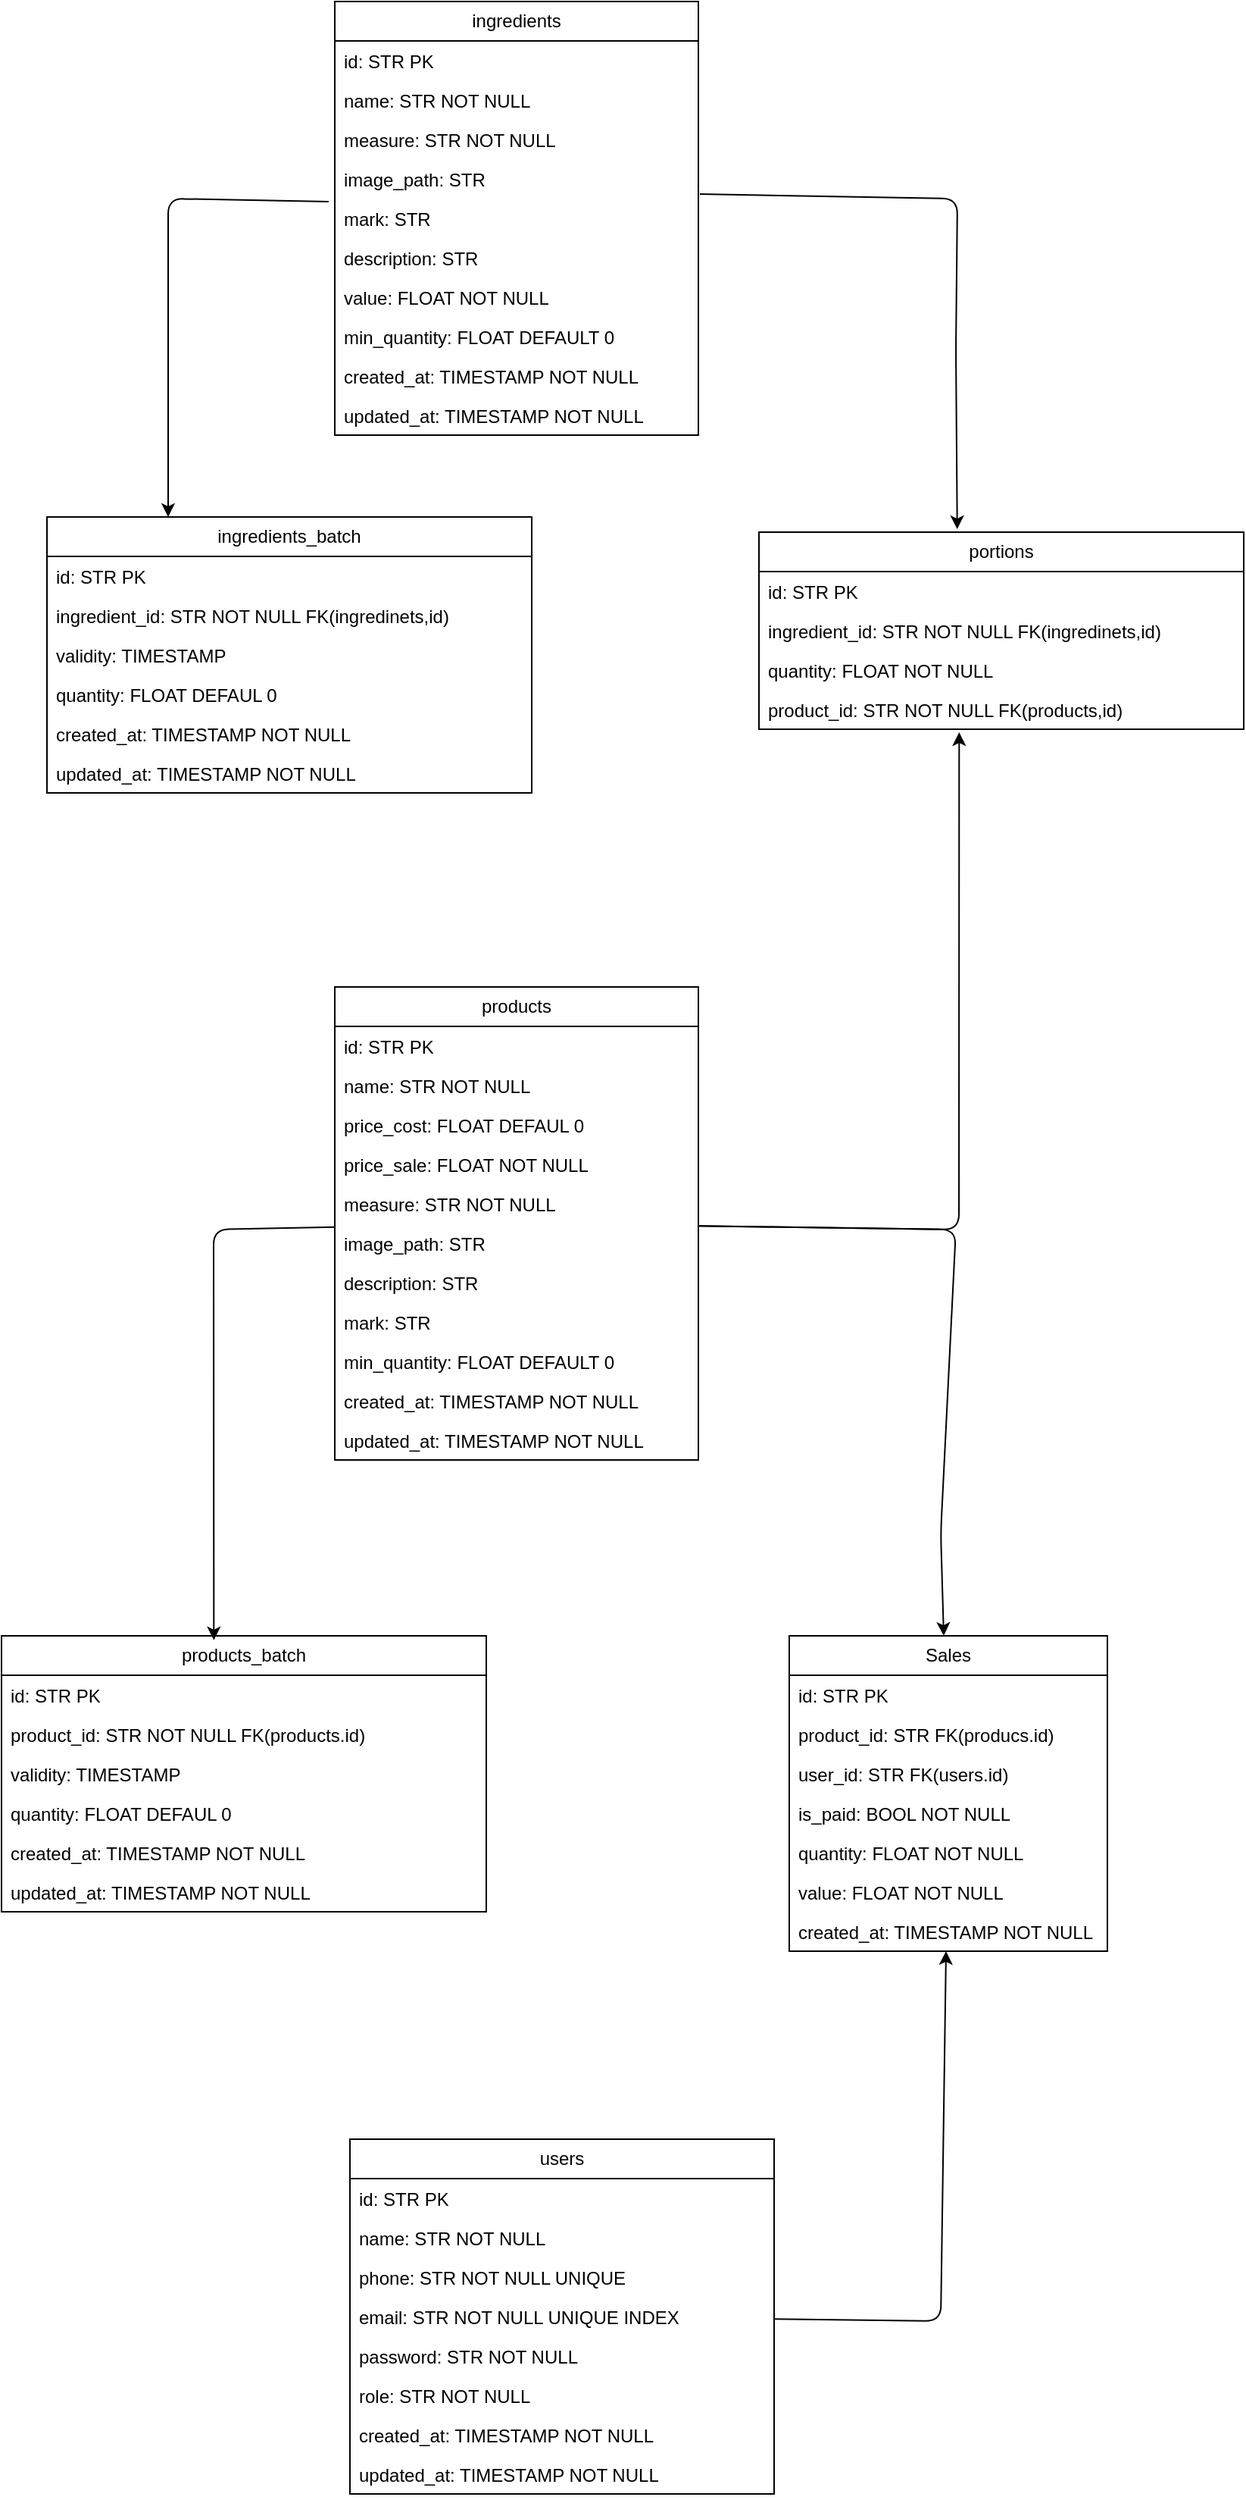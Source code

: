 <mxfile>
    <diagram id="tOFrIx3XNo2UGzEPJhCc" name="der">
        <mxGraphModel dx="1858" dy="729" grid="1" gridSize="10" guides="1" tooltips="1" connect="1" arrows="1" fold="1" page="1" pageScale="1" pageWidth="850" pageHeight="1100" math="0" shadow="0">
            <root>
                <mxCell id="0"/>
                <mxCell id="1" parent="0"/>
                <mxCell id="73" style="edgeStyle=none;html=1;" edge="1" parent="1" source="2" target="64">
                    <mxGeometry relative="1" as="geometry">
                        <Array as="points">
                            <mxPoint x="640" y="1920"/>
                        </Array>
                    </mxGeometry>
                </mxCell>
                <mxCell id="2" value="users" style="swimlane;fontStyle=0;childLayout=stackLayout;horizontal=1;startSize=26;fillColor=none;horizontalStack=0;resizeParent=1;resizeParentMax=0;resizeLast=0;collapsible=1;marginBottom=0;whiteSpace=wrap;html=1;" parent="1" vertex="1">
                    <mxGeometry x="250" y="1800" width="280" height="234" as="geometry"/>
                </mxCell>
                <mxCell id="3" value="id: STR PK" style="text;strokeColor=none;fillColor=none;align=left;verticalAlign=top;spacingLeft=4;spacingRight=4;overflow=hidden;rotatable=0;points=[[0,0.5],[1,0.5]];portConstraint=eastwest;whiteSpace=wrap;html=1;" parent="2" vertex="1">
                    <mxGeometry y="26" width="280" height="26" as="geometry"/>
                </mxCell>
                <mxCell id="4" value="name: STR NOT NULL" style="text;strokeColor=none;fillColor=none;align=left;verticalAlign=top;spacingLeft=4;spacingRight=4;overflow=hidden;rotatable=0;points=[[0,0.5],[1,0.5]];portConstraint=eastwest;whiteSpace=wrap;html=1;" parent="2" vertex="1">
                    <mxGeometry y="52" width="280" height="26" as="geometry"/>
                </mxCell>
                <mxCell id="5" value="phone: STR NOT NULL UNIQUE" style="text;strokeColor=none;fillColor=none;align=left;verticalAlign=top;spacingLeft=4;spacingRight=4;overflow=hidden;rotatable=0;points=[[0,0.5],[1,0.5]];portConstraint=eastwest;whiteSpace=wrap;html=1;" parent="2" vertex="1">
                    <mxGeometry y="78" width="280" height="26" as="geometry"/>
                </mxCell>
                <mxCell id="6" value="email: STR NOT NULL UNIQUE INDEX" style="text;strokeColor=none;fillColor=none;align=left;verticalAlign=top;spacingLeft=4;spacingRight=4;overflow=hidden;rotatable=0;points=[[0,0.5],[1,0.5]];portConstraint=eastwest;whiteSpace=wrap;html=1;" parent="2" vertex="1">
                    <mxGeometry y="104" width="280" height="26" as="geometry"/>
                </mxCell>
                <mxCell id="8" value="password: STR NOT NULL" style="text;strokeColor=none;fillColor=none;align=left;verticalAlign=top;spacingLeft=4;spacingRight=4;overflow=hidden;rotatable=0;points=[[0,0.5],[1,0.5]];portConstraint=eastwest;whiteSpace=wrap;html=1;" parent="2" vertex="1">
                    <mxGeometry y="130" width="280" height="26" as="geometry"/>
                </mxCell>
                <mxCell id="9" value="role: STR NOT NULL" style="text;strokeColor=none;fillColor=none;align=left;verticalAlign=top;spacingLeft=4;spacingRight=4;overflow=hidden;rotatable=0;points=[[0,0.5],[1,0.5]];portConstraint=eastwest;whiteSpace=wrap;html=1;" parent="2" vertex="1">
                    <mxGeometry y="156" width="280" height="26" as="geometry"/>
                </mxCell>
                <mxCell id="7" value="created_at: TIMESTAMP NOT NULL" style="text;strokeColor=none;fillColor=none;align=left;verticalAlign=top;spacingLeft=4;spacingRight=4;overflow=hidden;rotatable=0;points=[[0,0.5],[1,0.5]];portConstraint=eastwest;whiteSpace=wrap;html=1;" parent="2" vertex="1">
                    <mxGeometry y="182" width="280" height="26" as="geometry"/>
                </mxCell>
                <mxCell id="11" value="updated_at: TIMESTAMP NOT NULL" style="text;strokeColor=none;fillColor=none;align=left;verticalAlign=top;spacingLeft=4;spacingRight=4;overflow=hidden;rotatable=0;points=[[0,0.5],[1,0.5]];portConstraint=eastwest;whiteSpace=wrap;html=1;" parent="2" vertex="1">
                    <mxGeometry y="208" width="280" height="26" as="geometry"/>
                </mxCell>
                <mxCell id="41" style="edgeStyle=none;html=1;exitX=-0.017;exitY=0.077;exitDx=0;exitDy=0;exitPerimeter=0;entryX=0.25;entryY=0;entryDx=0;entryDy=0;" parent="1" source="17" target="23" edge="1">
                    <mxGeometry relative="1" as="geometry">
                        <mxPoint x="130" y="720" as="targetPoint"/>
                        <Array as="points">
                            <mxPoint x="130" y="520"/>
                        </Array>
                    </mxGeometry>
                </mxCell>
                <mxCell id="12" value="ingredients" style="swimlane;fontStyle=0;childLayout=stackLayout;horizontal=1;startSize=26;fillColor=none;horizontalStack=0;resizeParent=1;resizeParentMax=0;resizeLast=0;collapsible=1;marginBottom=0;whiteSpace=wrap;html=1;" parent="1" vertex="1">
                    <mxGeometry x="240" y="390" width="240" height="286" as="geometry"/>
                </mxCell>
                <mxCell id="13" value="id: STR PK" style="text;strokeColor=none;fillColor=none;align=left;verticalAlign=top;spacingLeft=4;spacingRight=4;overflow=hidden;rotatable=0;points=[[0,0.5],[1,0.5]];portConstraint=eastwest;whiteSpace=wrap;html=1;" parent="12" vertex="1">
                    <mxGeometry y="26" width="240" height="26" as="geometry"/>
                </mxCell>
                <mxCell id="14" value="name: STR NOT NULL" style="text;strokeColor=none;fillColor=none;align=left;verticalAlign=top;spacingLeft=4;spacingRight=4;overflow=hidden;rotatable=0;points=[[0,0.5],[1,0.5]];portConstraint=eastwest;whiteSpace=wrap;html=1;" parent="12" vertex="1">
                    <mxGeometry y="52" width="240" height="26" as="geometry"/>
                </mxCell>
                <mxCell id="15" value="measure: STR NOT NULL" style="text;strokeColor=none;fillColor=none;align=left;verticalAlign=top;spacingLeft=4;spacingRight=4;overflow=hidden;rotatable=0;points=[[0,0.5],[1,0.5]];portConstraint=eastwest;whiteSpace=wrap;html=1;" parent="12" vertex="1">
                    <mxGeometry y="78" width="240" height="26" as="geometry"/>
                </mxCell>
                <mxCell id="16" value="image_path: STR" style="text;strokeColor=none;fillColor=none;align=left;verticalAlign=top;spacingLeft=4;spacingRight=4;overflow=hidden;rotatable=0;points=[[0,0.5],[1,0.5]];portConstraint=eastwest;whiteSpace=wrap;html=1;" parent="12" vertex="1">
                    <mxGeometry y="104" width="240" height="26" as="geometry"/>
                </mxCell>
                <mxCell id="17" value="mark: STR" style="text;strokeColor=none;fillColor=none;align=left;verticalAlign=top;spacingLeft=4;spacingRight=4;overflow=hidden;rotatable=0;points=[[0,0.5],[1,0.5]];portConstraint=eastwest;whiteSpace=wrap;html=1;" parent="12" vertex="1">
                    <mxGeometry y="130" width="240" height="26" as="geometry"/>
                </mxCell>
                <mxCell id="18" value="description: STR" style="text;strokeColor=none;fillColor=none;align=left;verticalAlign=top;spacingLeft=4;spacingRight=4;overflow=hidden;rotatable=0;points=[[0,0.5],[1,0.5]];portConstraint=eastwest;whiteSpace=wrap;html=1;" parent="12" vertex="1">
                    <mxGeometry y="156" width="240" height="26" as="geometry"/>
                </mxCell>
                <mxCell id="19" value="value: FLOAT NOT NULL" style="text;strokeColor=none;fillColor=none;align=left;verticalAlign=top;spacingLeft=4;spacingRight=4;overflow=hidden;rotatable=0;points=[[0,0.5],[1,0.5]];portConstraint=eastwest;whiteSpace=wrap;html=1;" parent="12" vertex="1">
                    <mxGeometry y="182" width="240" height="26" as="geometry"/>
                </mxCell>
                <mxCell id="20" value="min_quantity: FLOAT DEFAULT 0" style="text;strokeColor=none;fillColor=none;align=left;verticalAlign=top;spacingLeft=4;spacingRight=4;overflow=hidden;rotatable=0;points=[[0,0.5],[1,0.5]];portConstraint=eastwest;whiteSpace=wrap;html=1;" parent="12" vertex="1">
                    <mxGeometry y="208" width="240" height="26" as="geometry"/>
                </mxCell>
                <mxCell id="21" value="created_at: TIMESTAMP NOT NULL" style="text;strokeColor=none;fillColor=none;align=left;verticalAlign=top;spacingLeft=4;spacingRight=4;overflow=hidden;rotatable=0;points=[[0,0.5],[1,0.5]];portConstraint=eastwest;whiteSpace=wrap;html=1;" parent="12" vertex="1">
                    <mxGeometry y="234" width="240" height="26" as="geometry"/>
                </mxCell>
                <mxCell id="22" value="updated_at: TIMESTAMP NOT NULL" style="text;strokeColor=none;fillColor=none;align=left;verticalAlign=top;spacingLeft=4;spacingRight=4;overflow=hidden;rotatable=0;points=[[0,0.5],[1,0.5]];portConstraint=eastwest;whiteSpace=wrap;html=1;" parent="12" vertex="1">
                    <mxGeometry y="260" width="240" height="26" as="geometry"/>
                </mxCell>
                <mxCell id="23" value="ingredients_batch" style="swimlane;fontStyle=0;childLayout=stackLayout;horizontal=1;startSize=26;fillColor=none;horizontalStack=0;resizeParent=1;resizeParentMax=0;resizeLast=0;collapsible=1;marginBottom=0;whiteSpace=wrap;html=1;" parent="1" vertex="1">
                    <mxGeometry x="50" y="730" width="320" height="182" as="geometry"/>
                </mxCell>
                <mxCell id="24" value="id: STR PK" style="text;strokeColor=none;fillColor=none;align=left;verticalAlign=top;spacingLeft=4;spacingRight=4;overflow=hidden;rotatable=0;points=[[0,0.5],[1,0.5]];portConstraint=eastwest;whiteSpace=wrap;html=1;" parent="23" vertex="1">
                    <mxGeometry y="26" width="320" height="26" as="geometry"/>
                </mxCell>
                <mxCell id="25" value="ingredient_id: STR NOT NULL FK(ingredinets,id)" style="text;strokeColor=none;fillColor=none;align=left;verticalAlign=top;spacingLeft=4;spacingRight=4;overflow=hidden;rotatable=0;points=[[0,0.5],[1,0.5]];portConstraint=eastwest;whiteSpace=wrap;html=1;" parent="23" vertex="1">
                    <mxGeometry y="52" width="320" height="26" as="geometry"/>
                </mxCell>
                <mxCell id="26" value="validity: TIMESTAMP" style="text;strokeColor=none;fillColor=none;align=left;verticalAlign=top;spacingLeft=4;spacingRight=4;overflow=hidden;rotatable=0;points=[[0,0.5],[1,0.5]];portConstraint=eastwest;whiteSpace=wrap;html=1;" parent="23" vertex="1">
                    <mxGeometry y="78" width="320" height="26" as="geometry"/>
                </mxCell>
                <mxCell id="27" value="quantity: FLOAT DEFAUL 0" style="text;strokeColor=none;fillColor=none;align=left;verticalAlign=top;spacingLeft=4;spacingRight=4;overflow=hidden;rotatable=0;points=[[0,0.5],[1,0.5]];portConstraint=eastwest;whiteSpace=wrap;html=1;" parent="23" vertex="1">
                    <mxGeometry y="104" width="320" height="26" as="geometry"/>
                </mxCell>
                <mxCell id="31" value="created_at: TIMESTAMP NOT NULL" style="text;strokeColor=none;fillColor=none;align=left;verticalAlign=top;spacingLeft=4;spacingRight=4;overflow=hidden;rotatable=0;points=[[0,0.5],[1,0.5]];portConstraint=eastwest;whiteSpace=wrap;html=1;" parent="23" vertex="1">
                    <mxGeometry y="130" width="320" height="26" as="geometry"/>
                </mxCell>
                <mxCell id="33" value="updated_at: TIMESTAMP NOT NULL" style="text;strokeColor=none;fillColor=none;align=left;verticalAlign=top;spacingLeft=4;spacingRight=4;overflow=hidden;rotatable=0;points=[[0,0.5],[1,0.5]];portConstraint=eastwest;whiteSpace=wrap;html=1;" parent="23" vertex="1">
                    <mxGeometry y="156" width="320" height="26" as="geometry"/>
                </mxCell>
                <mxCell id="34" value="portions" style="swimlane;fontStyle=0;childLayout=stackLayout;horizontal=1;startSize=26;fillColor=none;horizontalStack=0;resizeParent=1;resizeParentMax=0;resizeLast=0;collapsible=1;marginBottom=0;whiteSpace=wrap;html=1;" parent="1" vertex="1">
                    <mxGeometry x="520" y="740" width="320" height="130" as="geometry"/>
                </mxCell>
                <mxCell id="35" value="id: STR PK" style="text;strokeColor=none;fillColor=none;align=left;verticalAlign=top;spacingLeft=4;spacingRight=4;overflow=hidden;rotatable=0;points=[[0,0.5],[1,0.5]];portConstraint=eastwest;whiteSpace=wrap;html=1;" parent="34" vertex="1">
                    <mxGeometry y="26" width="320" height="26" as="geometry"/>
                </mxCell>
                <mxCell id="36" value="ingredient_id: STR NOT NULL FK(ingredinets,id)" style="text;strokeColor=none;fillColor=none;align=left;verticalAlign=top;spacingLeft=4;spacingRight=4;overflow=hidden;rotatable=0;points=[[0,0.5],[1,0.5]];portConstraint=eastwest;whiteSpace=wrap;html=1;" parent="34" vertex="1">
                    <mxGeometry y="52" width="320" height="26" as="geometry"/>
                </mxCell>
                <mxCell id="38" value="quantity: FLOAT NOT NULL" style="text;strokeColor=none;fillColor=none;align=left;verticalAlign=top;spacingLeft=4;spacingRight=4;overflow=hidden;rotatable=0;points=[[0,0.5],[1,0.5]];portConstraint=eastwest;whiteSpace=wrap;html=1;" parent="34" vertex="1">
                    <mxGeometry y="78" width="320" height="26" as="geometry"/>
                </mxCell>
                <mxCell id="39" value="product_id: STR NOT NULL FK(products,id)" style="text;strokeColor=none;fillColor=none;align=left;verticalAlign=top;spacingLeft=4;spacingRight=4;overflow=hidden;rotatable=0;points=[[0,0.5],[1,0.5]];portConstraint=eastwest;whiteSpace=wrap;html=1;" parent="34" vertex="1">
                    <mxGeometry y="104" width="320" height="26" as="geometry"/>
                </mxCell>
                <mxCell id="42" style="edgeStyle=none;html=1;entryX=0.409;entryY=-0.015;entryDx=0;entryDy=0;entryPerimeter=0;exitX=1.004;exitY=-0.115;exitDx=0;exitDy=0;exitPerimeter=0;" parent="1" source="17" target="34" edge="1">
                    <mxGeometry relative="1" as="geometry">
                        <Array as="points">
                            <mxPoint x="651" y="520"/>
                            <mxPoint x="650" y="620"/>
                        </Array>
                    </mxGeometry>
                </mxCell>
                <mxCell id="55" style="edgeStyle=none;html=1;entryX=0.413;entryY=1.077;entryDx=0;entryDy=0;entryPerimeter=0;" parent="1" source="43" target="39" edge="1">
                    <mxGeometry relative="1" as="geometry">
                        <Array as="points">
                            <mxPoint x="652" y="1200"/>
                        </Array>
                    </mxGeometry>
                </mxCell>
                <mxCell id="Q73jBYU7soGWTlw5ycO3-63" style="edgeStyle=none;html=1;entryX=0.438;entryY=0.016;entryDx=0;entryDy=0;entryPerimeter=0;" parent="1" source="43" target="56" edge="1">
                    <mxGeometry relative="1" as="geometry">
                        <Array as="points">
                            <mxPoint x="160" y="1200"/>
                        </Array>
                    </mxGeometry>
                </mxCell>
                <mxCell id="72" style="edgeStyle=none;html=1;" edge="1" parent="1" source="43" target="64">
                    <mxGeometry relative="1" as="geometry">
                        <Array as="points">
                            <mxPoint x="650" y="1200"/>
                            <mxPoint x="640" y="1400"/>
                        </Array>
                    </mxGeometry>
                </mxCell>
                <mxCell id="43" value="products" style="swimlane;fontStyle=0;childLayout=stackLayout;horizontal=1;startSize=26;fillColor=none;horizontalStack=0;resizeParent=1;resizeParentMax=0;resizeLast=0;collapsible=1;marginBottom=0;whiteSpace=wrap;html=1;" parent="1" vertex="1">
                    <mxGeometry x="240" y="1040" width="240" height="312" as="geometry"/>
                </mxCell>
                <mxCell id="44" value="id: STR PK" style="text;strokeColor=none;fillColor=none;align=left;verticalAlign=top;spacingLeft=4;spacingRight=4;overflow=hidden;rotatable=0;points=[[0,0.5],[1,0.5]];portConstraint=eastwest;whiteSpace=wrap;html=1;" parent="43" vertex="1">
                    <mxGeometry y="26" width="240" height="26" as="geometry"/>
                </mxCell>
                <mxCell id="45" value="name: STR NOT NULL" style="text;strokeColor=none;fillColor=none;align=left;verticalAlign=top;spacingLeft=4;spacingRight=4;overflow=hidden;rotatable=0;points=[[0,0.5],[1,0.5]];portConstraint=eastwest;whiteSpace=wrap;html=1;" parent="43" vertex="1">
                    <mxGeometry y="52" width="240" height="26" as="geometry"/>
                </mxCell>
                <mxCell id="46" value="price_cost: FLOAT DEFAUL 0" style="text;strokeColor=none;fillColor=none;align=left;verticalAlign=top;spacingLeft=4;spacingRight=4;overflow=hidden;rotatable=0;points=[[0,0.5],[1,0.5]];portConstraint=eastwest;whiteSpace=wrap;html=1;" parent="43" vertex="1">
                    <mxGeometry y="78" width="240" height="26" as="geometry"/>
                </mxCell>
                <mxCell id="50" value="price_sale: FLOAT NOT NULL" style="text;strokeColor=none;fillColor=none;align=left;verticalAlign=top;spacingLeft=4;spacingRight=4;overflow=hidden;rotatable=0;points=[[0,0.5],[1,0.5]];portConstraint=eastwest;whiteSpace=wrap;html=1;" parent="43" vertex="1">
                    <mxGeometry y="104" width="240" height="26" as="geometry"/>
                </mxCell>
                <mxCell id="48" value="measure: STR NOT NULL" style="text;strokeColor=none;fillColor=none;align=left;verticalAlign=top;spacingLeft=4;spacingRight=4;overflow=hidden;rotatable=0;points=[[0,0.5],[1,0.5]];portConstraint=eastwest;whiteSpace=wrap;html=1;" parent="43" vertex="1">
                    <mxGeometry y="130" width="240" height="26" as="geometry"/>
                </mxCell>
                <mxCell id="47" value="image_path: STR" style="text;strokeColor=none;fillColor=none;align=left;verticalAlign=top;spacingLeft=4;spacingRight=4;overflow=hidden;rotatable=0;points=[[0,0.5],[1,0.5]];portConstraint=eastwest;whiteSpace=wrap;html=1;" parent="43" vertex="1">
                    <mxGeometry y="156" width="240" height="26" as="geometry"/>
                </mxCell>
                <mxCell id="49" value="description: STR" style="text;strokeColor=none;fillColor=none;align=left;verticalAlign=top;spacingLeft=4;spacingRight=4;overflow=hidden;rotatable=0;points=[[0,0.5],[1,0.5]];portConstraint=eastwest;whiteSpace=wrap;html=1;" parent="43" vertex="1">
                    <mxGeometry y="182" width="240" height="26" as="geometry"/>
                </mxCell>
                <mxCell id="54" value="mark: STR" style="text;strokeColor=none;fillColor=none;align=left;verticalAlign=top;spacingLeft=4;spacingRight=4;overflow=hidden;rotatable=0;points=[[0,0.5],[1,0.5]];portConstraint=eastwest;whiteSpace=wrap;html=1;" parent="43" vertex="1">
                    <mxGeometry y="208" width="240" height="26" as="geometry"/>
                </mxCell>
                <mxCell id="51" value="min_quantity: FLOAT DEFAULT 0" style="text;strokeColor=none;fillColor=none;align=left;verticalAlign=top;spacingLeft=4;spacingRight=4;overflow=hidden;rotatable=0;points=[[0,0.5],[1,0.5]];portConstraint=eastwest;whiteSpace=wrap;html=1;" parent="43" vertex="1">
                    <mxGeometry y="234" width="240" height="26" as="geometry"/>
                </mxCell>
                <mxCell id="52" value="created_at: TIMESTAMP NOT NULL" style="text;strokeColor=none;fillColor=none;align=left;verticalAlign=top;spacingLeft=4;spacingRight=4;overflow=hidden;rotatable=0;points=[[0,0.5],[1,0.5]];portConstraint=eastwest;whiteSpace=wrap;html=1;" parent="43" vertex="1">
                    <mxGeometry y="260" width="240" height="26" as="geometry"/>
                </mxCell>
                <mxCell id="53" value="updated_at: TIMESTAMP NOT NULL" style="text;strokeColor=none;fillColor=none;align=left;verticalAlign=top;spacingLeft=4;spacingRight=4;overflow=hidden;rotatable=0;points=[[0,0.5],[1,0.5]];portConstraint=eastwest;whiteSpace=wrap;html=1;" parent="43" vertex="1">
                    <mxGeometry y="286" width="240" height="26" as="geometry"/>
                </mxCell>
                <mxCell id="56" value="products_batch" style="swimlane;fontStyle=0;childLayout=stackLayout;horizontal=1;startSize=26;fillColor=none;horizontalStack=0;resizeParent=1;resizeParentMax=0;resizeLast=0;collapsible=1;marginBottom=0;whiteSpace=wrap;html=1;" parent="1" vertex="1">
                    <mxGeometry x="20" y="1468" width="320" height="182" as="geometry"/>
                </mxCell>
                <mxCell id="57" value="id: STR PK" style="text;strokeColor=none;fillColor=none;align=left;verticalAlign=top;spacingLeft=4;spacingRight=4;overflow=hidden;rotatable=0;points=[[0,0.5],[1,0.5]];portConstraint=eastwest;whiteSpace=wrap;html=1;" parent="56" vertex="1">
                    <mxGeometry y="26" width="320" height="26" as="geometry"/>
                </mxCell>
                <mxCell id="58" value="product_id: STR NOT NULL FK(products.id)" style="text;strokeColor=none;fillColor=none;align=left;verticalAlign=top;spacingLeft=4;spacingRight=4;overflow=hidden;rotatable=0;points=[[0,0.5],[1,0.5]];portConstraint=eastwest;whiteSpace=wrap;html=1;" parent="56" vertex="1">
                    <mxGeometry y="52" width="320" height="26" as="geometry"/>
                </mxCell>
                <mxCell id="59" value="validity: TIMESTAMP" style="text;strokeColor=none;fillColor=none;align=left;verticalAlign=top;spacingLeft=4;spacingRight=4;overflow=hidden;rotatable=0;points=[[0,0.5],[1,0.5]];portConstraint=eastwest;whiteSpace=wrap;html=1;" parent="56" vertex="1">
                    <mxGeometry y="78" width="320" height="26" as="geometry"/>
                </mxCell>
                <mxCell id="60" value="quantity: FLOAT DEFAUL 0" style="text;strokeColor=none;fillColor=none;align=left;verticalAlign=top;spacingLeft=4;spacingRight=4;overflow=hidden;rotatable=0;points=[[0,0.5],[1,0.5]];portConstraint=eastwest;whiteSpace=wrap;html=1;" parent="56" vertex="1">
                    <mxGeometry y="104" width="320" height="26" as="geometry"/>
                </mxCell>
                <mxCell id="62" value="created_at: TIMESTAMP NOT NULL" style="text;strokeColor=none;fillColor=none;align=left;verticalAlign=top;spacingLeft=4;spacingRight=4;overflow=hidden;rotatable=0;points=[[0,0.5],[1,0.5]];portConstraint=eastwest;whiteSpace=wrap;html=1;" parent="56" vertex="1">
                    <mxGeometry y="130" width="320" height="26" as="geometry"/>
                </mxCell>
                <mxCell id="63" value="updated_at: TIMESTAMP NOT NULL" style="text;strokeColor=none;fillColor=none;align=left;verticalAlign=top;spacingLeft=4;spacingRight=4;overflow=hidden;rotatable=0;points=[[0,0.5],[1,0.5]];portConstraint=eastwest;whiteSpace=wrap;html=1;" parent="56" vertex="1">
                    <mxGeometry y="156" width="320" height="26" as="geometry"/>
                </mxCell>
                <mxCell id="64" value="Sales" style="swimlane;fontStyle=0;childLayout=stackLayout;horizontal=1;startSize=26;fillColor=none;horizontalStack=0;resizeParent=1;resizeParentMax=0;resizeLast=0;collapsible=1;marginBottom=0;whiteSpace=wrap;html=1;" vertex="1" parent="1">
                    <mxGeometry x="540" y="1468" width="210" height="208" as="geometry"/>
                </mxCell>
                <mxCell id="65" value="id: STR PK" style="text;strokeColor=none;fillColor=none;align=left;verticalAlign=top;spacingLeft=4;spacingRight=4;overflow=hidden;rotatable=0;points=[[0,0.5],[1,0.5]];portConstraint=eastwest;whiteSpace=wrap;html=1;" vertex="1" parent="64">
                    <mxGeometry y="26" width="210" height="26" as="geometry"/>
                </mxCell>
                <mxCell id="66" value="product_id: STR FK(producs.id)" style="text;strokeColor=none;fillColor=none;align=left;verticalAlign=top;spacingLeft=4;spacingRight=4;overflow=hidden;rotatable=0;points=[[0,0.5],[1,0.5]];portConstraint=eastwest;whiteSpace=wrap;html=1;" vertex="1" parent="64">
                    <mxGeometry y="52" width="210" height="26" as="geometry"/>
                </mxCell>
                <mxCell id="67" value="user_id: STR FK(users.id)" style="text;strokeColor=none;fillColor=none;align=left;verticalAlign=top;spacingLeft=4;spacingRight=4;overflow=hidden;rotatable=0;points=[[0,0.5],[1,0.5]];portConstraint=eastwest;whiteSpace=wrap;html=1;" vertex="1" parent="64">
                    <mxGeometry y="78" width="210" height="26" as="geometry"/>
                </mxCell>
                <mxCell id="69" value="is_paid: BOOL NOT NULL" style="text;strokeColor=none;fillColor=none;align=left;verticalAlign=top;spacingLeft=4;spacingRight=4;overflow=hidden;rotatable=0;points=[[0,0.5],[1,0.5]];portConstraint=eastwest;whiteSpace=wrap;html=1;" vertex="1" parent="64">
                    <mxGeometry y="104" width="210" height="26" as="geometry"/>
                </mxCell>
                <mxCell id="70" value="quantity: FLOAT NOT NULL" style="text;strokeColor=none;fillColor=none;align=left;verticalAlign=top;spacingLeft=4;spacingRight=4;overflow=hidden;rotatable=0;points=[[0,0.5],[1,0.5]];portConstraint=eastwest;whiteSpace=wrap;html=1;" vertex="1" parent="64">
                    <mxGeometry y="130" width="210" height="26" as="geometry"/>
                </mxCell>
                <mxCell id="71" value="value: FLOAT NOT NULL" style="text;strokeColor=none;fillColor=none;align=left;verticalAlign=top;spacingLeft=4;spacingRight=4;overflow=hidden;rotatable=0;points=[[0,0.5],[1,0.5]];portConstraint=eastwest;whiteSpace=wrap;html=1;" vertex="1" parent="64">
                    <mxGeometry y="156" width="210" height="26" as="geometry"/>
                </mxCell>
                <mxCell id="68" value="created_at: TIMESTAMP NOT NULL" style="text;strokeColor=none;fillColor=none;align=left;verticalAlign=top;spacingLeft=4;spacingRight=4;overflow=hidden;rotatable=0;points=[[0,0.5],[1,0.5]];portConstraint=eastwest;whiteSpace=wrap;html=1;" vertex="1" parent="64">
                    <mxGeometry y="182" width="210" height="26" as="geometry"/>
                </mxCell>
            </root>
        </mxGraphModel>
    </diagram>
    <diagram id="9WPOy3J2Hdd3moz4OkfV" name="repositories">
        <mxGraphModel dx="1858" dy="729" grid="1" gridSize="10" guides="1" tooltips="1" connect="1" arrows="1" fold="1" page="1" pageScale="1" pageWidth="850" pageHeight="1100" math="0" shadow="0">
            <root>
                <mxCell id="0"/>
                <mxCell id="1" parent="0"/>
                <mxCell id="v_vSwW2389q6j7I8uDog-1" value="UserRepository" style="swimlane;fontStyle=1;align=center;verticalAlign=top;childLayout=stackLayout;horizontal=1;startSize=26;horizontalStack=0;resizeParent=1;resizeParentMax=0;resizeLast=0;collapsible=1;marginBottom=0;whiteSpace=wrap;html=1;" parent="1" vertex="1">
                    <mxGeometry x="110" y="220" width="160" height="290" as="geometry"/>
                </mxCell>
                <mxCell id="v_vSwW2389q6j7I8uDog-2" value="- db_session: Session" style="text;strokeColor=none;fillColor=none;align=left;verticalAlign=top;spacingLeft=4;spacingRight=4;overflow=hidden;rotatable=0;points=[[0,0.5],[1,0.5]];portConstraint=eastwest;whiteSpace=wrap;html=1;" parent="v_vSwW2389q6j7I8uDog-1" vertex="1">
                    <mxGeometry y="26" width="160" height="26" as="geometry"/>
                </mxCell>
                <mxCell id="v_vSwW2389q6j7I8uDog-3" value="" style="line;strokeWidth=1;fillColor=none;align=left;verticalAlign=middle;spacingTop=-1;spacingLeft=3;spacingRight=3;rotatable=0;labelPosition=right;points=[];portConstraint=eastwest;strokeColor=inherit;" parent="v_vSwW2389q6j7I8uDog-1" vertex="1">
                    <mxGeometry y="52" width="160" height="8" as="geometry"/>
                </mxCell>
                <mxCell id="v_vSwW2389q6j7I8uDog-4" value="+ add(User): User" style="text;strokeColor=none;fillColor=none;align=left;verticalAlign=top;spacingLeft=4;spacingRight=4;overflow=hidden;rotatable=0;points=[[0,0.5],[1,0.5]];portConstraint=eastwest;whiteSpace=wrap;html=1;" parent="v_vSwW2389q6j7I8uDog-1" vertex="1">
                    <mxGeometry y="60" width="160" height="26" as="geometry"/>
                </mxCell>
                <mxCell id="v_vSwW2389q6j7I8uDog-5" value="+ get(&lt;div&gt;&lt;span style=&quot;white-space: pre;&quot;&gt;&#x9;&lt;/span&gt;id | None,&lt;/div&gt;&lt;div&gt;&lt;span style=&quot;white-space: pre;&quot;&gt;&#x9;&lt;/span&gt;email | None,&lt;br&gt;&lt;/div&gt;&lt;div&gt;&lt;span style=&quot;white-space: pre;&quot;&gt;&#x9;&lt;/span&gt;all_results&lt;br&gt;&lt;/div&gt;&lt;div&gt;): List[User]&lt;/div&gt;" style="text;strokeColor=none;fillColor=none;align=left;verticalAlign=top;spacingLeft=4;spacingRight=4;overflow=hidden;rotatable=0;points=[[0,0.5],[1,0.5]];portConstraint=eastwest;whiteSpace=wrap;html=1;" parent="v_vSwW2389q6j7I8uDog-1" vertex="1">
                    <mxGeometry y="86" width="160" height="94" as="geometry"/>
                </mxCell>
                <mxCell id="v_vSwW2389q6j7I8uDog-6" value="+ update(User): User" style="text;strokeColor=none;fillColor=none;align=left;verticalAlign=top;spacingLeft=4;spacingRight=4;overflow=hidden;rotatable=0;points=[[0,0.5],[1,0.5]];portConstraint=eastwest;whiteSpace=wrap;html=1;" parent="v_vSwW2389q6j7I8uDog-1" vertex="1">
                    <mxGeometry y="180" width="160" height="26" as="geometry"/>
                </mxCell>
                <mxCell id="v_vSwW2389q6j7I8uDog-7" value="+ delete(&lt;div&gt;&lt;span style=&quot;white-space: pre;&quot;&gt;&#x9;&lt;/span&gt;id | None,&lt;br&gt;&lt;/div&gt;&lt;div&gt;&lt;span style=&quot;white-space: pre;&quot;&gt;&#x9;&lt;/span&gt;User | None&lt;br&gt;&lt;/div&gt;&lt;div&gt;):&lt;/div&gt;" style="text;strokeColor=none;fillColor=none;align=left;verticalAlign=top;spacingLeft=4;spacingRight=4;overflow=hidden;rotatable=0;points=[[0,0.5],[1,0.5]];portConstraint=eastwest;whiteSpace=wrap;html=1;" parent="v_vSwW2389q6j7I8uDog-1" vertex="1">
                    <mxGeometry y="206" width="160" height="84" as="geometry"/>
                </mxCell>
                <mxCell id="v_vSwW2389q6j7I8uDog-8" value="IngredientRepository" style="swimlane;fontStyle=1;align=center;verticalAlign=top;childLayout=stackLayout;horizontal=1;startSize=26;horizontalStack=0;resizeParent=1;resizeParentMax=0;resizeLast=0;collapsible=1;marginBottom=0;whiteSpace=wrap;html=1;" parent="1" vertex="1">
                    <mxGeometry x="340" y="220" width="270" height="490" as="geometry"/>
                </mxCell>
                <mxCell id="v_vSwW2389q6j7I8uDog-12" value="- db_session: Session" style="text;strokeColor=none;fillColor=none;align=left;verticalAlign=top;spacingLeft=4;spacingRight=4;overflow=hidden;rotatable=0;points=[[0,0.5],[1,0.5]];portConstraint=eastwest;whiteSpace=wrap;html=1;" parent="v_vSwW2389q6j7I8uDog-8" vertex="1">
                    <mxGeometry y="26" width="270" height="26" as="geometry"/>
                </mxCell>
                <mxCell id="v_vSwW2389q6j7I8uDog-10" value="" style="line;strokeWidth=1;fillColor=none;align=left;verticalAlign=middle;spacingTop=-1;spacingLeft=3;spacingRight=3;rotatable=0;labelPosition=right;points=[];portConstraint=eastwest;strokeColor=inherit;" parent="v_vSwW2389q6j7I8uDog-8" vertex="1">
                    <mxGeometry y="52" width="270" height="8" as="geometry"/>
                </mxCell>
                <mxCell id="v_vSwW2389q6j7I8uDog-11" value="- add(Ingredient): Ingredient" style="text;strokeColor=none;fillColor=none;align=left;verticalAlign=top;spacingLeft=4;spacingRight=4;overflow=hidden;rotatable=0;points=[[0,0.5],[1,0.5]];portConstraint=eastwest;whiteSpace=wrap;html=1;" parent="v_vSwW2389q6j7I8uDog-8" vertex="1">
                    <mxGeometry y="60" width="270" height="26" as="geometry"/>
                </mxCell>
                <mxCell id="v_vSwW2389q6j7I8uDog-13" value="- get(&lt;div&gt;&lt;span style=&quot;white-space: pre;&quot;&gt;&#x9;&lt;/span&gt;id | None,&lt;br&gt;&lt;/div&gt;&lt;div&gt;&lt;span style=&quot;white-space: pre;&quot;&gt;&#x9;&lt;/span&gt;name| None&lt;br&gt;&lt;/div&gt;&lt;div&gt;): List[Ingredient]&lt;/div&gt;" style="text;strokeColor=none;fillColor=none;align=left;verticalAlign=top;spacingLeft=4;spacingRight=4;overflow=hidden;rotatable=0;points=[[0,0.5],[1,0.5]];portConstraint=eastwest;whiteSpace=wrap;html=1;" parent="v_vSwW2389q6j7I8uDog-8" vertex="1">
                    <mxGeometry y="86" width="270" height="74" as="geometry"/>
                </mxCell>
                <mxCell id="v_vSwW2389q6j7I8uDog-14" value="- update(Ingredient): Ingredient" style="text;strokeColor=none;fillColor=none;align=left;verticalAlign=top;spacingLeft=4;spacingRight=4;overflow=hidden;rotatable=0;points=[[0,0.5],[1,0.5]];portConstraint=eastwest;whiteSpace=wrap;html=1;" parent="v_vSwW2389q6j7I8uDog-8" vertex="1">
                    <mxGeometry y="160" width="270" height="26" as="geometry"/>
                </mxCell>
                <mxCell id="v_vSwW2389q6j7I8uDog-15" value="- delete(&lt;div&gt;&lt;span style=&quot;white-space: pre;&quot;&gt;&#x9;&lt;/span&gt;id | None,&lt;/div&gt;&lt;div&gt;&amp;nbsp;&lt;span style=&quot;white-space: pre;&quot;&gt;&#x9;&lt;/span&gt;Ingredient | None&lt;/div&gt;&lt;div&gt;):&amp;nbsp;&lt;/div&gt;" style="text;strokeColor=none;fillColor=none;align=left;verticalAlign=top;spacingLeft=4;spacingRight=4;overflow=hidden;rotatable=0;points=[[0,0.5],[1,0.5]];portConstraint=eastwest;whiteSpace=wrap;html=1;" parent="v_vSwW2389q6j7I8uDog-8" vertex="1">
                    <mxGeometry y="186" width="270" height="84" as="geometry"/>
                </mxCell>
                <mxCell id="v_vSwW2389q6j7I8uDog-16" value="- add_batch(IngredientBatch):&amp;nbsp;&lt;span style=&quot;color: rgb(0, 0, 0);&quot;&gt;IngredientBatch&lt;/span&gt;" style="text;strokeColor=none;fillColor=none;align=left;verticalAlign=top;spacingLeft=4;spacingRight=4;overflow=hidden;rotatable=0;points=[[0,0.5],[1,0.5]];portConstraint=eastwest;whiteSpace=wrap;html=1;" parent="v_vSwW2389q6j7I8uDog-8" vertex="1">
                    <mxGeometry y="270" width="270" height="26" as="geometry"/>
                </mxCell>
                <mxCell id="v_vSwW2389q6j7I8uDog-17" value="- get_batch(&lt;div&gt;&lt;span style=&quot;white-space: pre;&quot;&gt;&#x9;&lt;/span&gt;batch_id | None,&lt;br&gt;&lt;/div&gt;&lt;div&gt;&lt;span style=&quot;white-space: pre;&quot;&gt;&#x9;&lt;/span&gt;ingredient_id | None&lt;br&gt;&lt;/div&gt;&lt;div&gt;):&amp;nbsp;&lt;span style=&quot;color: rgb(0, 0, 0);&quot;&gt;List[IngredientBatch)&lt;/span&gt;&lt;/div&gt;" style="text;strokeColor=none;fillColor=none;align=left;verticalAlign=top;spacingLeft=4;spacingRight=4;overflow=hidden;rotatable=0;points=[[0,0.5],[1,0.5]];portConstraint=eastwest;whiteSpace=wrap;html=1;" parent="v_vSwW2389q6j7I8uDog-8" vertex="1">
                    <mxGeometry y="296" width="270" height="84" as="geometry"/>
                </mxCell>
                <mxCell id="v_vSwW2389q6j7I8uDog-18" value="- update(IngredientBatch):&amp;nbsp;&lt;span style=&quot;color: rgb(0, 0, 0);&quot;&gt;IngredientBatch&lt;/span&gt;" style="text;strokeColor=none;fillColor=none;align=left;verticalAlign=top;spacingLeft=4;spacingRight=4;overflow=hidden;rotatable=0;points=[[0,0.5],[1,0.5]];portConstraint=eastwest;whiteSpace=wrap;html=1;" parent="v_vSwW2389q6j7I8uDog-8" vertex="1">
                    <mxGeometry y="380" width="270" height="26" as="geometry"/>
                </mxCell>
                <mxCell id="v_vSwW2389q6j7I8uDog-19" value="- delete(&lt;div&gt;&lt;span style=&quot;white-space: pre;&quot;&gt;&#x9;&lt;/span&gt;id | None,&lt;/div&gt;&lt;div&gt;&amp;nbsp;&lt;span style=&quot;white-space: pre;&quot;&gt;&#x9;&lt;/span&gt;&lt;span style=&quot;color: rgb(0, 0, 0);&quot;&gt;IngredientBatch&lt;/span&gt;&amp;nbsp;| None&lt;/div&gt;&lt;div&gt;):&amp;nbsp;&lt;/div&gt;" style="text;strokeColor=none;fillColor=none;align=left;verticalAlign=top;spacingLeft=4;spacingRight=4;overflow=hidden;rotatable=0;points=[[0,0.5],[1,0.5]];portConstraint=eastwest;whiteSpace=wrap;html=1;" parent="v_vSwW2389q6j7I8uDog-8" vertex="1">
                    <mxGeometry y="406" width="270" height="84" as="geometry"/>
                </mxCell>
            </root>
        </mxGraphModel>
    </diagram>
</mxfile>
